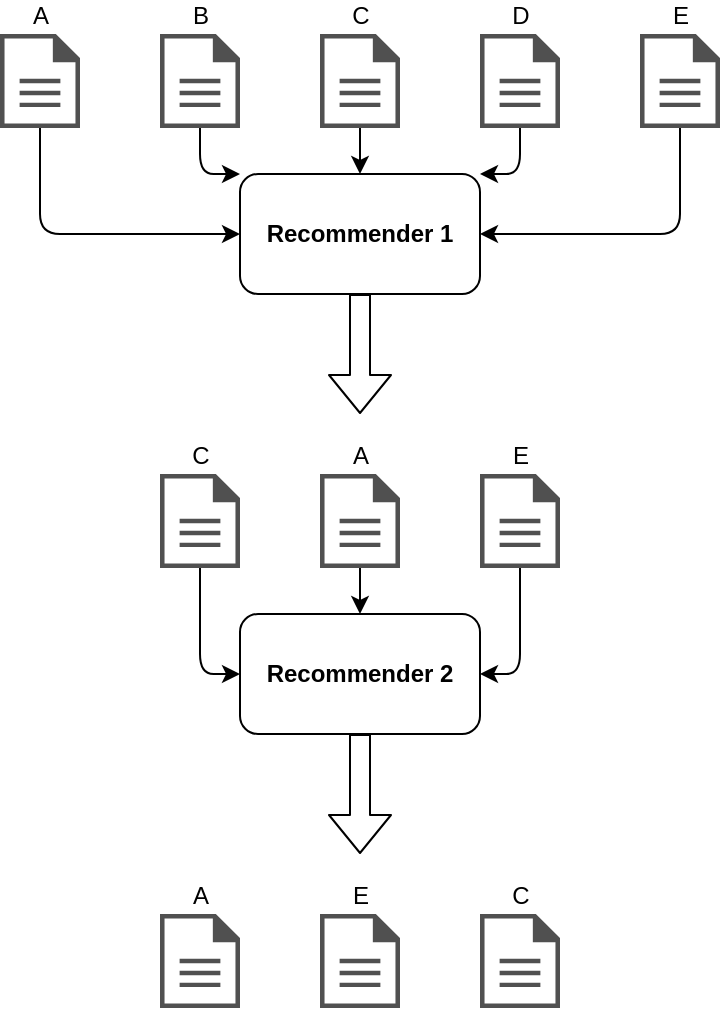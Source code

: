 <mxfile version="21.6.5" type="device">
  <diagram id="wjNKHS0xhbFejRkHgXDh" name="Page-1">
    <mxGraphModel dx="1026" dy="743" grid="1" gridSize="10" guides="1" tooltips="1" connect="1" arrows="1" fold="1" page="1" pageScale="1" pageWidth="827" pageHeight="1169" math="0" shadow="0">
      <root>
        <mxCell id="0" />
        <mxCell id="1" parent="0" />
        <mxCell id="2" value="B" style="sketch=0;pointerEvents=1;shadow=0;dashed=0;html=1;strokeColor=none;fillColor=#505050;labelPosition=center;verticalLabelPosition=top;verticalAlign=bottom;outlineConnect=0;align=center;shape=mxgraph.office.concepts.document;" parent="1" vertex="1">
          <mxGeometry x="314" y="64" width="40" height="47" as="geometry" />
        </mxCell>
        <mxCell id="3" value="A" style="sketch=0;pointerEvents=1;shadow=0;dashed=0;html=1;strokeColor=none;fillColor=#505050;labelPosition=center;verticalLabelPosition=top;verticalAlign=bottom;outlineConnect=0;align=center;shape=mxgraph.office.concepts.document;" parent="1" vertex="1">
          <mxGeometry x="234" y="64" width="40" height="47" as="geometry" />
        </mxCell>
        <mxCell id="4" value="E" style="sketch=0;pointerEvents=1;shadow=0;dashed=0;html=1;strokeColor=none;fillColor=#505050;labelPosition=center;verticalLabelPosition=top;verticalAlign=bottom;outlineConnect=0;align=center;shape=mxgraph.office.concepts.document;" parent="1" vertex="1">
          <mxGeometry x="554" y="64" width="40" height="47" as="geometry" />
        </mxCell>
        <mxCell id="5" value="D" style="sketch=0;pointerEvents=1;shadow=0;dashed=0;html=1;strokeColor=none;fillColor=#505050;labelPosition=center;verticalLabelPosition=top;verticalAlign=bottom;outlineConnect=0;align=center;shape=mxgraph.office.concepts.document;" parent="1" vertex="1">
          <mxGeometry x="474" y="64" width="40" height="47" as="geometry" />
        </mxCell>
        <mxCell id="6" value="C" style="sketch=0;pointerEvents=1;shadow=0;dashed=0;html=1;strokeColor=none;fillColor=#505050;labelPosition=center;verticalLabelPosition=top;verticalAlign=bottom;outlineConnect=0;align=center;shape=mxgraph.office.concepts.document;" parent="1" vertex="1">
          <mxGeometry x="394" y="64" width="40" height="47" as="geometry" />
        </mxCell>
        <mxCell id="7" value="&lt;b&gt;Recommender 1&lt;/b&gt;" style="rounded=1;whiteSpace=wrap;html=1;" parent="1" vertex="1">
          <mxGeometry x="354" y="134" width="120" height="60" as="geometry" />
        </mxCell>
        <mxCell id="8" value="&lt;b&gt;Recommender 2&lt;/b&gt;" style="rounded=1;whiteSpace=wrap;html=1;" parent="1" vertex="1">
          <mxGeometry x="354" y="354" width="120" height="60" as="geometry" />
        </mxCell>
        <mxCell id="20" value="" style="edgeStyle=orthogonalEdgeStyle;html=1;" parent="1" source="9" target="8" edge="1">
          <mxGeometry relative="1" as="geometry">
            <Array as="points">
              <mxPoint x="334" y="384" />
            </Array>
          </mxGeometry>
        </mxCell>
        <mxCell id="9" value="C" style="sketch=0;pointerEvents=1;shadow=0;dashed=0;html=1;strokeColor=none;fillColor=#505050;labelPosition=center;verticalLabelPosition=top;verticalAlign=bottom;outlineConnect=0;align=center;shape=mxgraph.office.concepts.document;" parent="1" vertex="1">
          <mxGeometry x="314" y="284" width="40" height="47" as="geometry" />
        </mxCell>
        <mxCell id="22" value="" style="edgeStyle=orthogonalEdgeStyle;html=1;" parent="1" source="12" target="8" edge="1">
          <mxGeometry relative="1" as="geometry">
            <Array as="points">
              <mxPoint x="494" y="384" />
            </Array>
          </mxGeometry>
        </mxCell>
        <mxCell id="12" value="E" style="sketch=0;pointerEvents=1;shadow=0;dashed=0;html=1;strokeColor=none;fillColor=#505050;labelPosition=center;verticalLabelPosition=top;verticalAlign=bottom;outlineConnect=0;align=center;shape=mxgraph.office.concepts.document;" parent="1" vertex="1">
          <mxGeometry x="474" y="284" width="40" height="47" as="geometry" />
        </mxCell>
        <mxCell id="21" value="" style="edgeStyle=orthogonalEdgeStyle;html=1;" parent="1" source="13" target="8" edge="1">
          <mxGeometry relative="1" as="geometry" />
        </mxCell>
        <mxCell id="13" value="A" style="sketch=0;pointerEvents=1;shadow=0;dashed=0;html=1;strokeColor=none;fillColor=#505050;labelPosition=center;verticalLabelPosition=top;verticalAlign=bottom;outlineConnect=0;align=center;shape=mxgraph.office.concepts.document;" parent="1" vertex="1">
          <mxGeometry x="394" y="284" width="40" height="47" as="geometry" />
        </mxCell>
        <mxCell id="14" value="" style="endArrow=classic;html=1;entryX=0;entryY=0.5;entryDx=0;entryDy=0;edgeStyle=orthogonalEdgeStyle;" parent="1" source="3" target="7" edge="1">
          <mxGeometry width="50" height="50" relative="1" as="geometry">
            <mxPoint x="390" y="494" as="sourcePoint" />
            <mxPoint x="440" y="444" as="targetPoint" />
            <Array as="points">
              <mxPoint x="254" y="164" />
            </Array>
          </mxGeometry>
        </mxCell>
        <mxCell id="15" value="" style="endArrow=classic;html=1;entryX=0;entryY=0;entryDx=0;entryDy=0;edgeStyle=orthogonalEdgeStyle;" parent="1" source="2" target="7" edge="1">
          <mxGeometry width="50" height="50" relative="1" as="geometry">
            <mxPoint x="264" y="121" as="sourcePoint" />
            <mxPoint x="364" y="174" as="targetPoint" />
            <Array as="points">
              <mxPoint x="334" y="134" />
            </Array>
          </mxGeometry>
        </mxCell>
        <mxCell id="16" value="" style="endArrow=classic;html=1;entryX=0.5;entryY=0;entryDx=0;entryDy=0;edgeStyle=orthogonalEdgeStyle;" parent="1" source="6" target="7" edge="1">
          <mxGeometry width="50" height="50" relative="1" as="geometry">
            <mxPoint x="344" y="121" as="sourcePoint" />
            <mxPoint x="364" y="144" as="targetPoint" />
            <Array as="points">
              <mxPoint x="414" y="114" />
              <mxPoint x="414" y="114" />
            </Array>
          </mxGeometry>
        </mxCell>
        <mxCell id="17" value="" style="endArrow=classic;html=1;edgeStyle=orthogonalEdgeStyle;entryX=1;entryY=0;entryDx=0;entryDy=0;" parent="1" source="5" target="7" edge="1">
          <mxGeometry width="50" height="50" relative="1" as="geometry">
            <mxPoint x="344" y="121" as="sourcePoint" />
            <mxPoint x="474" y="144" as="targetPoint" />
            <Array as="points">
              <mxPoint x="494" y="134" />
            </Array>
          </mxGeometry>
        </mxCell>
        <mxCell id="18" value="" style="endArrow=classic;html=1;entryX=1;entryY=0.5;entryDx=0;entryDy=0;edgeStyle=orthogonalEdgeStyle;" parent="1" source="4" target="7" edge="1">
          <mxGeometry width="50" height="50" relative="1" as="geometry">
            <mxPoint x="264" y="121" as="sourcePoint" />
            <mxPoint x="364" y="174" as="targetPoint" />
            <Array as="points">
              <mxPoint x="574" y="164" />
            </Array>
          </mxGeometry>
        </mxCell>
        <mxCell id="19" value="" style="shape=flexArrow;endArrow=classic;html=1;exitX=0.5;exitY=1;exitDx=0;exitDy=0;" parent="1" source="7" edge="1">
          <mxGeometry width="50" height="50" relative="1" as="geometry">
            <mxPoint x="390" y="494" as="sourcePoint" />
            <mxPoint x="414" y="254" as="targetPoint" />
          </mxGeometry>
        </mxCell>
        <mxCell id="23" value="" style="shape=flexArrow;endArrow=classic;html=1;exitX=0.5;exitY=1;exitDx=0;exitDy=0;" parent="1" edge="1">
          <mxGeometry width="50" height="50" relative="1" as="geometry">
            <mxPoint x="414" y="414" as="sourcePoint" />
            <mxPoint x="414" y="474" as="targetPoint" />
          </mxGeometry>
        </mxCell>
        <mxCell id="24" value="A" style="sketch=0;pointerEvents=1;shadow=0;dashed=0;html=1;strokeColor=none;fillColor=#505050;labelPosition=center;verticalLabelPosition=top;verticalAlign=bottom;outlineConnect=0;align=center;shape=mxgraph.office.concepts.document;" parent="1" vertex="1">
          <mxGeometry x="314" y="504" width="40" height="47" as="geometry" />
        </mxCell>
        <mxCell id="25" value="C" style="sketch=0;pointerEvents=1;shadow=0;dashed=0;html=1;strokeColor=none;fillColor=#505050;labelPosition=center;verticalLabelPosition=top;verticalAlign=bottom;outlineConnect=0;align=center;shape=mxgraph.office.concepts.document;" parent="1" vertex="1">
          <mxGeometry x="474" y="504" width="40" height="47" as="geometry" />
        </mxCell>
        <mxCell id="26" value="E" style="sketch=0;pointerEvents=1;shadow=0;dashed=0;html=1;strokeColor=none;fillColor=#505050;labelPosition=center;verticalLabelPosition=top;verticalAlign=bottom;outlineConnect=0;align=center;shape=mxgraph.office.concepts.document;" parent="1" vertex="1">
          <mxGeometry x="394" y="504" width="40" height="47" as="geometry" />
        </mxCell>
      </root>
    </mxGraphModel>
  </diagram>
</mxfile>
